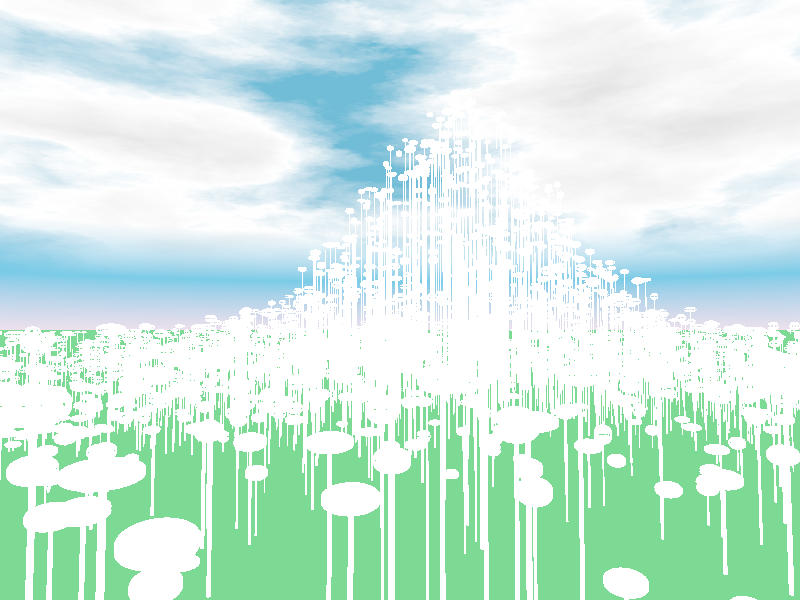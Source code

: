 /* La cité sur la mer par khayyam août 2004
Le profil de la cité suit une courbe de Gauss
*/

#include "colors.inc"

background { color White }  

#declare cam_pos = <10,10,100>;             
             
camera { perspective
         location    cam_pos
         look_at <10,15,0> 
         } 
         
light_source {<0,100,300> rgb .5 }         
light_source {<0,100,300> rgb .5}

light_source {<0,300,0> rgb 1}
light_source {<-100,70,0> color rgb .5}
//light_source {<0,70,-100> color rgb .5}

/////////// ciel \\\\\\\\\\\
/*#declare C_SkyTop=rgb <31,52,159>/255;
#declare C_SkyBottom=rgb <141,165,255>/255;

sky_sphere {
    pigment {
        function {min(1,max(0,y))}
        poly_wave 0.6
        color_map{
            [0 color C_SkyBottom]
            [1 color C_SkyTop]
        }
    }
}*/
#include "skies.inc"
sky_sphere {S_Cloud2 scale 0.8}

fog{fog_type   2   distance 25  color rgb <0.2, 0.3, 0.7>
    fog_offset 0.1 fog_alt  1.0 turbulence 0.2}

////////// scène \\\\\\\\\
#declare srand=seed(4);

#macro alea()
   #declare taille=rand(srand);
#end

#declare tour=
cylinder {  <0,0,0>,<0,1,0>1}

#declare coupole=
union
{
      difference
      {
      sphere {<0,0,0>,1}
      box{<1,0,1>,<-1,1,-1>}
      }
      difference
      {
      sphere {<0,0,0>,1}
      box{<1,0,1>,<-1,-1,-1>}
      translate y*.4
      }
      #declare i=0;
      #while (i<20)
          cylinder {<0,0,0>,<0,.4,0>,.03
                    translate <.97,0,0>
                    rotate y*360/20*i
                   }
          #declare i=i+1;
      #end
}   



#macro building(ax,ay,indice)
union
{
#declare hauteur_tour = 10*indice+10*rand(srand);
#declare taille_coupole = .5+.4*rand(srand);
#declare hauteur_coupole= .2+.3*rand(srand);
object{tour 
       scale <taille_coupole/10,hauteur_tour,taille_coupole/10>
      }
object{coupole 
       scale <taille_coupole,hauteur_coupole,taille_coupole> 
       translate y*hauteur_tour
      }
pigment{White}

translate <ax,0,ay>
}
#end    

#debug "##### building city #####`\n"
#declare i=0;
#while (i<4000) 
   // pos normales
   #declare posx = 200*rand(srand)-100;
   #declare posz = 200*rand(srand)-100;
   // pos recentrées
   #if (rand(srand)>.7)
   #declare posx = 100*rand(srand)-50;
   #declare posz = 100*rand(srand)-50;
   #end
   
   building(posx,posz,4*exp(-posx*posx/500-posz*posz/500))
   //building(posx,posz,abs(posz*posx)/100)
   #declare i=i+1;
#end


////////////// water \\\\\\\\\\\\\\\
#debug "##### building water #####\n"
#include "transforms.inc"
plane 
{
   y,0
   material 
   {
       texture 
       {
            pigment 
            {
               color rgbt <0.2, 0.7, 0.3, 0.5>
            }
            finish 
            {
               ambient 0.2
               diffuse 0.0
               reflection 
               {
                   0.0, 1.0
                   fresnel on
               }
               specular 0.4
               roughness 0.003
            }
            normal 
            {
               function 
               {
                   f_ridged_mf(x, y, z, 0.1, 3.0, 7, 0.7, 0.7, 2)
               } 
               0.8
               scale 0.13
            }
       }
       interior 
       {
            ior 1.3
       }
   }
scale 3  
} 